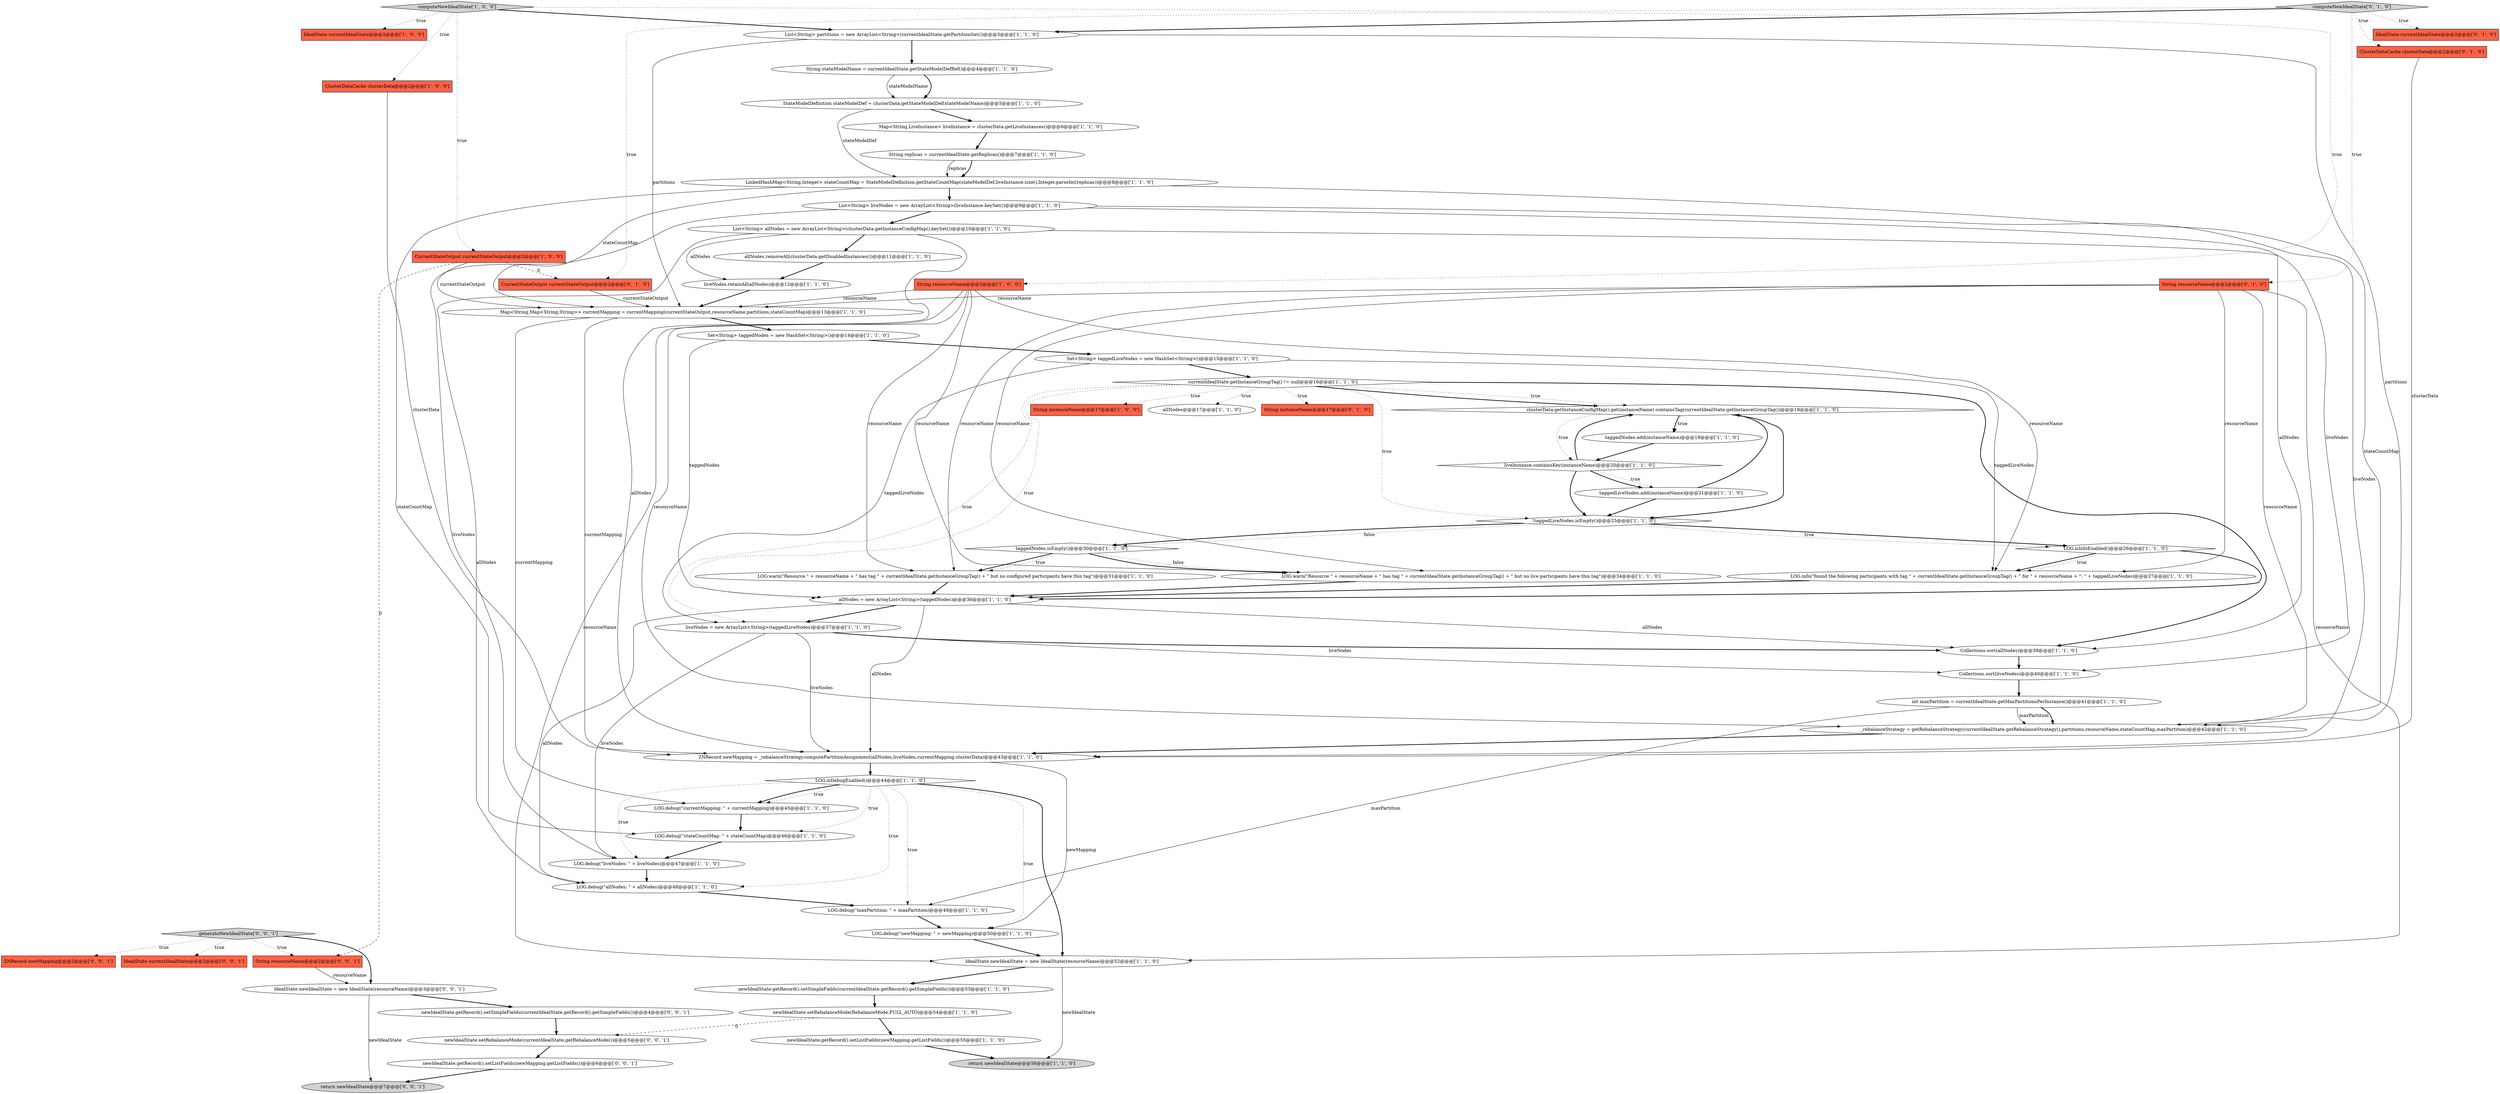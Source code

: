 digraph {
4 [style = filled, label = "StateModelDefinition stateModelDef = clusterData.getStateModelDef(stateModelName)@@@5@@@['1', '1', '0']", fillcolor = white, shape = ellipse image = "AAA0AAABBB1BBB"];
22 [style = filled, label = "String stateModelName = currentIdealState.getStateModelDefRef()@@@4@@@['1', '1', '0']", fillcolor = white, shape = ellipse image = "AAA0AAABBB1BBB"];
55 [style = filled, label = "CurrentStateOutput currentStateOutput@@@2@@@['0', '1', '0']", fillcolor = tomato, shape = box image = "AAA1AAABBB2BBB"];
60 [style = filled, label = "IdealState newIdealState = new IdealState(resourceName)@@@3@@@['0', '0', '1']", fillcolor = white, shape = ellipse image = "AAA0AAABBB3BBB"];
24 [style = filled, label = "List<String> partitions = new ArrayList<String>(currentIdealState.getPartitionSet())@@@3@@@['1', '1', '0']", fillcolor = white, shape = ellipse image = "AAA0AAABBB1BBB"];
31 [style = filled, label = "Collections.sort(allNodes)@@@39@@@['1', '1', '0']", fillcolor = white, shape = ellipse image = "AAA0AAABBB1BBB"];
23 [style = filled, label = "taggedNodes.isEmpty()@@@30@@@['1', '1', '0']", fillcolor = white, shape = diamond image = "AAA0AAABBB1BBB"];
32 [style = filled, label = "String replicas = currentIdealState.getReplicas()@@@7@@@['1', '1', '0']", fillcolor = white, shape = ellipse image = "AAA0AAABBB1BBB"];
30 [style = filled, label = "LOG.isInfoEnabled()@@@26@@@['1', '1', '0']", fillcolor = white, shape = diamond image = "AAA0AAABBB1BBB"];
36 [style = filled, label = "CurrentStateOutput currentStateOutput@@@2@@@['1', '0', '0']", fillcolor = tomato, shape = box image = "AAA1AAABBB1BBB"];
39 [style = filled, label = "LOG.isDebugEnabled()@@@44@@@['1', '1', '0']", fillcolor = white, shape = diamond image = "AAA0AAABBB1BBB"];
15 [style = filled, label = "liveInstance.containsKey(instanceName)@@@20@@@['1', '1', '0']", fillcolor = white, shape = diamond image = "AAA0AAABBB1BBB"];
50 [style = filled, label = "String resourceName@@@2@@@['0', '1', '0']", fillcolor = tomato, shape = box image = "AAA0AAABBB2BBB"];
12 [style = filled, label = "Set<String> taggedLiveNodes = new HashSet<String>()@@@15@@@['1', '1', '0']", fillcolor = white, shape = ellipse image = "AAA0AAABBB1BBB"];
54 [style = filled, label = "IdealState currentIdealState@@@2@@@['0', '1', '0']", fillcolor = tomato, shape = box image = "AAA0AAABBB2BBB"];
45 [style = filled, label = "int maxPartition = currentIdealState.getMaxPartitionsPerInstance()@@@41@@@['1', '1', '0']", fillcolor = white, shape = ellipse image = "AAA0AAABBB1BBB"];
35 [style = filled, label = "IdealState currentIdealState@@@2@@@['1', '0', '0']", fillcolor = tomato, shape = box image = "AAA0AAABBB1BBB"];
44 [style = filled, label = "List<String> allNodes = new ArrayList<String>(clusterData.getInstanceConfigMap().keySet())@@@10@@@['1', '1', '0']", fillcolor = white, shape = ellipse image = "AAA0AAABBB1BBB"];
59 [style = filled, label = "ZNRecord newMapping@@@2@@@['0', '0', '1']", fillcolor = tomato, shape = box image = "AAA0AAABBB3BBB"];
58 [style = filled, label = "newIdealState.getRecord().setSimpleFields(currentIdealState.getRecord().getSimpleFields())@@@4@@@['0', '0', '1']", fillcolor = white, shape = ellipse image = "AAA0AAABBB3BBB"];
47 [style = filled, label = "!taggedLiveNodes.isEmpty()@@@25@@@['1', '1', '0']", fillcolor = white, shape = diamond image = "AAA0AAABBB1BBB"];
14 [style = filled, label = "liveNodes.retainAll(allNodes)@@@12@@@['1', '1', '0']", fillcolor = white, shape = ellipse image = "AAA0AAABBB1BBB"];
49 [style = filled, label = "LOG.debug(\"allNodes: \" + allNodes)@@@48@@@['1', '1', '0']", fillcolor = white, shape = ellipse image = "AAA0AAABBB1BBB"];
25 [style = filled, label = "newIdealState.getRecord().setSimpleFields(currentIdealState.getRecord().getSimpleFields())@@@53@@@['1', '1', '0']", fillcolor = white, shape = ellipse image = "AAA0AAABBB1BBB"];
8 [style = filled, label = "IdealState newIdealState = new IdealState(resourceName)@@@52@@@['1', '1', '0']", fillcolor = white, shape = ellipse image = "AAA0AAABBB1BBB"];
48 [style = filled, label = "LOG.debug(\"currentMapping: \" + currentMapping)@@@45@@@['1', '1', '0']", fillcolor = white, shape = ellipse image = "AAA0AAABBB1BBB"];
19 [style = filled, label = "allNodes@@@17@@@['1', '1', '0']", fillcolor = white, shape = ellipse image = "AAA0AAABBB1BBB"];
10 [style = filled, label = "LOG.debug(\"maxPartition: \" + maxPartition)@@@49@@@['1', '1', '0']", fillcolor = white, shape = ellipse image = "AAA0AAABBB1BBB"];
2 [style = filled, label = "computeNewIdealState['1', '0', '0']", fillcolor = lightgray, shape = diamond image = "AAA0AAABBB1BBB"];
42 [style = filled, label = "Set<String> taggedNodes = new HashSet<String>()@@@14@@@['1', '1', '0']", fillcolor = white, shape = ellipse image = "AAA0AAABBB1BBB"];
57 [style = filled, label = "newIdealState.setRebalanceMode(currentIdealState.getRebalanceMode())@@@5@@@['0', '0', '1']", fillcolor = white, shape = ellipse image = "AAA0AAABBB3BBB"];
40 [style = filled, label = "LOG.debug(\"liveNodes: \" + liveNodes)@@@47@@@['1', '1', '0']", fillcolor = white, shape = ellipse image = "AAA0AAABBB1BBB"];
41 [style = filled, label = "clusterData.getInstanceConfigMap().get(instanceName).containsTag(currentIdealState.getInstanceGroupTag())@@@18@@@['1', '1', '0']", fillcolor = white, shape = diamond image = "AAA0AAABBB1BBB"];
11 [style = filled, label = "LOG.warn(\"Resource \" + resourceName + \" has tag \" + currentIdealState.getInstanceGroupTag() + \" but no live participants have this tag\")@@@34@@@['1', '1', '0']", fillcolor = white, shape = ellipse image = "AAA0AAABBB1BBB"];
46 [style = filled, label = "allNodes = new ArrayList<String>(taggedNodes)@@@36@@@['1', '1', '0']", fillcolor = white, shape = ellipse image = "AAA0AAABBB1BBB"];
37 [style = filled, label = "return newIdealState@@@56@@@['1', '1', '0']", fillcolor = lightgray, shape = ellipse image = "AAA0AAABBB1BBB"];
53 [style = filled, label = "ClusterDataCache clusterData@@@2@@@['0', '1', '0']", fillcolor = tomato, shape = box image = "AAA0AAABBB2BBB"];
61 [style = filled, label = "newIdealState.getRecord().setListFields(newMapping.getListFields())@@@6@@@['0', '0', '1']", fillcolor = white, shape = ellipse image = "AAA0AAABBB3BBB"];
16 [style = filled, label = "ZNRecord newMapping = _rebalanceStrategy.computePartitionAssignment(allNodes,liveNodes,currentMapping,clusterData)@@@43@@@['1', '1', '0']", fillcolor = white, shape = ellipse image = "AAA0AAABBB1BBB"];
29 [style = filled, label = "Map<String,LiveInstance> liveInstance = clusterData.getLiveInstances()@@@6@@@['1', '1', '0']", fillcolor = white, shape = ellipse image = "AAA0AAABBB1BBB"];
51 [style = filled, label = "String instanceName@@@17@@@['0', '1', '0']", fillcolor = tomato, shape = box image = "AAA0AAABBB2BBB"];
62 [style = filled, label = "generateNewIdealState['0', '0', '1']", fillcolor = lightgray, shape = diamond image = "AAA0AAABBB3BBB"];
5 [style = filled, label = "_rebalanceStrategy = getRebalanceStrategy(currentIdealState.getRebalanceStrategy(),partitions,resourceName,stateCountMap,maxPartition)@@@42@@@['1', '1', '0']", fillcolor = white, shape = ellipse image = "AAA0AAABBB1BBB"];
52 [style = filled, label = "computeNewIdealState['0', '1', '0']", fillcolor = lightgray, shape = diamond image = "AAA0AAABBB2BBB"];
43 [style = filled, label = "newIdealState.setRebalanceMode(RebalanceMode.FULL_AUTO)@@@54@@@['1', '1', '0']", fillcolor = white, shape = ellipse image = "AAA0AAABBB1BBB"];
63 [style = filled, label = "String resourceName@@@2@@@['0', '0', '1']", fillcolor = tomato, shape = box image = "AAA0AAABBB3BBB"];
38 [style = filled, label = "currentIdealState.getInstanceGroupTag() != null@@@16@@@['1', '1', '0']", fillcolor = white, shape = diamond image = "AAA0AAABBB1BBB"];
13 [style = filled, label = "String instanceName@@@17@@@['1', '0', '0']", fillcolor = tomato, shape = box image = "AAA0AAABBB1BBB"];
34 [style = filled, label = "LOG.debug(\"newMapping: \" + newMapping)@@@50@@@['1', '1', '0']", fillcolor = white, shape = ellipse image = "AAA0AAABBB1BBB"];
64 [style = filled, label = "return newIdealState@@@7@@@['0', '0', '1']", fillcolor = lightgray, shape = ellipse image = "AAA0AAABBB3BBB"];
33 [style = filled, label = "taggedLiveNodes.add(instanceName)@@@21@@@['1', '1', '0']", fillcolor = white, shape = ellipse image = "AAA0AAABBB1BBB"];
18 [style = filled, label = "String resourceName@@@2@@@['1', '0', '0']", fillcolor = tomato, shape = box image = "AAA0AAABBB1BBB"];
6 [style = filled, label = "LOG.debug(\"stateCountMap: \" + stateCountMap)@@@46@@@['1', '1', '0']", fillcolor = white, shape = ellipse image = "AAA0AAABBB1BBB"];
9 [style = filled, label = "liveNodes = new ArrayList<String>(taggedLiveNodes)@@@37@@@['1', '1', '0']", fillcolor = white, shape = ellipse image = "AAA0AAABBB1BBB"];
3 [style = filled, label = "LOG.warn(\"Resource \" + resourceName + \" has tag \" + currentIdealState.getInstanceGroupTag() + \" but no configured participants have this tag\")@@@31@@@['1', '1', '0']", fillcolor = white, shape = ellipse image = "AAA0AAABBB1BBB"];
17 [style = filled, label = "Map<String,Map<String,String>> currentMapping = currentMapping(currentStateOutput,resourceName,partitions,stateCountMap)@@@13@@@['1', '1', '0']", fillcolor = white, shape = ellipse image = "AAA0AAABBB1BBB"];
21 [style = filled, label = "LinkedHashMap<String,Integer> stateCountMap = StateModelDefinition.getStateCountMap(stateModelDef,liveInstance.size(),Integer.parseInt(replicas))@@@8@@@['1', '1', '0']", fillcolor = white, shape = ellipse image = "AAA0AAABBB1BBB"];
26 [style = filled, label = "newIdealState.getRecord().setListFields(newMapping.getListFields())@@@55@@@['1', '1', '0']", fillcolor = white, shape = ellipse image = "AAA0AAABBB1BBB"];
28 [style = filled, label = "Collections.sort(liveNodes)@@@40@@@['1', '1', '0']", fillcolor = white, shape = ellipse image = "AAA0AAABBB1BBB"];
56 [style = filled, label = "IdealState currentIdealState@@@2@@@['0', '0', '1']", fillcolor = tomato, shape = box image = "AAA0AAABBB3BBB"];
20 [style = filled, label = "LOG.info(\"found the following participants with tag \" + currentIdealState.getInstanceGroupTag() + \" for \" + resourceName + \": \" + taggedLiveNodes)@@@27@@@['1', '1', '0']", fillcolor = white, shape = ellipse image = "AAA0AAABBB1BBB"];
1 [style = filled, label = "taggedNodes.add(instanceName)@@@19@@@['1', '1', '0']", fillcolor = white, shape = ellipse image = "AAA0AAABBB1BBB"];
0 [style = filled, label = "allNodes.removeAll(clusterData.getDisabledInstances())@@@11@@@['1', '1', '0']", fillcolor = white, shape = ellipse image = "AAA0AAABBB1BBB"];
7 [style = filled, label = "List<String> liveNodes = new ArrayList<String>(liveInstance.keySet())@@@9@@@['1', '1', '0']", fillcolor = white, shape = ellipse image = "AAA0AAABBB1BBB"];
27 [style = filled, label = "ClusterDataCache clusterData@@@2@@@['1', '0', '0']", fillcolor = tomato, shape = box image = "AAA0AAABBB1BBB"];
41->15 [style = dotted, label="true"];
40->49 [style = bold, label=""];
30->20 [style = bold, label=""];
38->41 [style = dotted, label="true"];
17->48 [style = solid, label="currentMapping"];
38->19 [style = dotted, label="true"];
21->17 [style = solid, label="stateCountMap"];
21->5 [style = solid, label="stateCountMap"];
12->9 [style = solid, label="taggedLiveNodes"];
46->16 [style = solid, label="allNodes"];
14->17 [style = bold, label=""];
38->41 [style = bold, label=""];
38->31 [style = bold, label=""];
11->46 [style = bold, label=""];
25->43 [style = bold, label=""];
43->26 [style = bold, label=""];
41->1 [style = dotted, label="true"];
15->33 [style = dotted, label="true"];
2->18 [style = dotted, label="true"];
61->64 [style = bold, label=""];
22->4 [style = bold, label=""];
52->24 [style = bold, label=""];
18->3 [style = solid, label="resourceName"];
0->14 [style = bold, label=""];
12->38 [style = bold, label=""];
49->10 [style = bold, label=""];
38->9 [style = dotted, label="true"];
30->46 [style = bold, label=""];
7->16 [style = solid, label="liveNodes"];
15->41 [style = bold, label=""];
22->4 [style = solid, label="stateModelName"];
44->49 [style = solid, label="allNodes"];
2->24 [style = bold, label=""];
44->14 [style = solid, label="allNodes"];
12->20 [style = solid, label="taggedLiveNodes"];
28->45 [style = bold, label=""];
27->16 [style = solid, label="clusterData"];
38->46 [style = dotted, label="true"];
3->46 [style = bold, label=""];
57->61 [style = bold, label=""];
18->11 [style = solid, label="resourceName"];
45->10 [style = solid, label="maxPartition"];
62->60 [style = bold, label=""];
38->13 [style = dotted, label="true"];
50->20 [style = solid, label="resourceName"];
39->8 [style = bold, label=""];
18->20 [style = solid, label="resourceName"];
24->17 [style = solid, label="partitions"];
23->3 [style = bold, label=""];
33->41 [style = bold, label=""];
34->8 [style = bold, label=""];
16->34 [style = solid, label="newMapping"];
17->42 [style = bold, label=""];
24->5 [style = solid, label="partitions"];
63->60 [style = solid, label="resourceName"];
17->16 [style = solid, label="currentMapping"];
55->17 [style = solid, label="currentStateOutput"];
10->34 [style = bold, label=""];
33->47 [style = bold, label=""];
2->27 [style = dotted, label="true"];
9->16 [style = solid, label="liveNodes"];
29->32 [style = bold, label=""];
43->57 [style = dashed, label="0"];
18->8 [style = solid, label="resourceName"];
23->3 [style = dotted, label="true"];
21->7 [style = bold, label=""];
39->40 [style = dotted, label="true"];
26->37 [style = bold, label=""];
21->6 [style = solid, label="stateCountMap"];
16->39 [style = bold, label=""];
39->10 [style = dotted, label="true"];
31->28 [style = bold, label=""];
15->47 [style = bold, label=""];
50->5 [style = solid, label="resourceName"];
36->55 [style = dashed, label="0"];
7->44 [style = bold, label=""];
39->34 [style = dotted, label="true"];
15->33 [style = bold, label=""];
46->9 [style = bold, label=""];
62->59 [style = dotted, label="true"];
52->55 [style = dotted, label="true"];
62->63 [style = dotted, label="true"];
36->63 [style = dashed, label="0"];
9->31 [style = bold, label=""];
39->49 [style = dotted, label="true"];
50->8 [style = solid, label="resourceName"];
46->31 [style = solid, label="allNodes"];
58->57 [style = bold, label=""];
4->29 [style = bold, label=""];
50->3 [style = solid, label="resourceName"];
9->40 [style = solid, label="liveNodes"];
48->6 [style = bold, label=""];
7->28 [style = solid, label="liveNodes"];
50->11 [style = solid, label="resourceName"];
52->53 [style = dotted, label="true"];
18->5 [style = solid, label="resourceName"];
44->16 [style = solid, label="allNodes"];
5->16 [style = bold, label=""];
60->58 [style = bold, label=""];
52->50 [style = dotted, label="true"];
44->31 [style = solid, label="allNodes"];
47->23 [style = dotted, label="false"];
53->16 [style = solid, label="clusterData"];
30->20 [style = dotted, label="true"];
39->48 [style = dotted, label="true"];
2->35 [style = dotted, label="true"];
41->47 [style = bold, label=""];
2->36 [style = dotted, label="true"];
23->11 [style = bold, label=""];
52->54 [style = dotted, label="true"];
47->23 [style = bold, label=""];
60->64 [style = solid, label="newIdealState"];
4->21 [style = solid, label="stateModelDef"];
46->49 [style = solid, label="allNodes"];
39->48 [style = bold, label=""];
32->21 [style = bold, label=""];
39->6 [style = dotted, label="true"];
36->17 [style = solid, label="currentStateOutput"];
1->15 [style = bold, label=""];
20->46 [style = bold, label=""];
42->46 [style = solid, label="taggedNodes"];
42->12 [style = bold, label=""];
41->1 [style = bold, label=""];
45->5 [style = solid, label="maxPartition"];
24->22 [style = bold, label=""];
18->17 [style = solid, label="resourceName"];
47->30 [style = bold, label=""];
8->37 [style = solid, label="newIdealState"];
47->30 [style = dotted, label="true"];
23->11 [style = dotted, label="false"];
9->28 [style = solid, label="liveNodes"];
6->40 [style = bold, label=""];
38->47 [style = dotted, label="true"];
7->40 [style = solid, label="liveNodes"];
62->56 [style = dotted, label="true"];
38->51 [style = dotted, label="true"];
8->25 [style = bold, label=""];
50->17 [style = solid, label="resourceName"];
32->21 [style = solid, label="replicas"];
44->0 [style = bold, label=""];
45->5 [style = bold, label=""];
}
